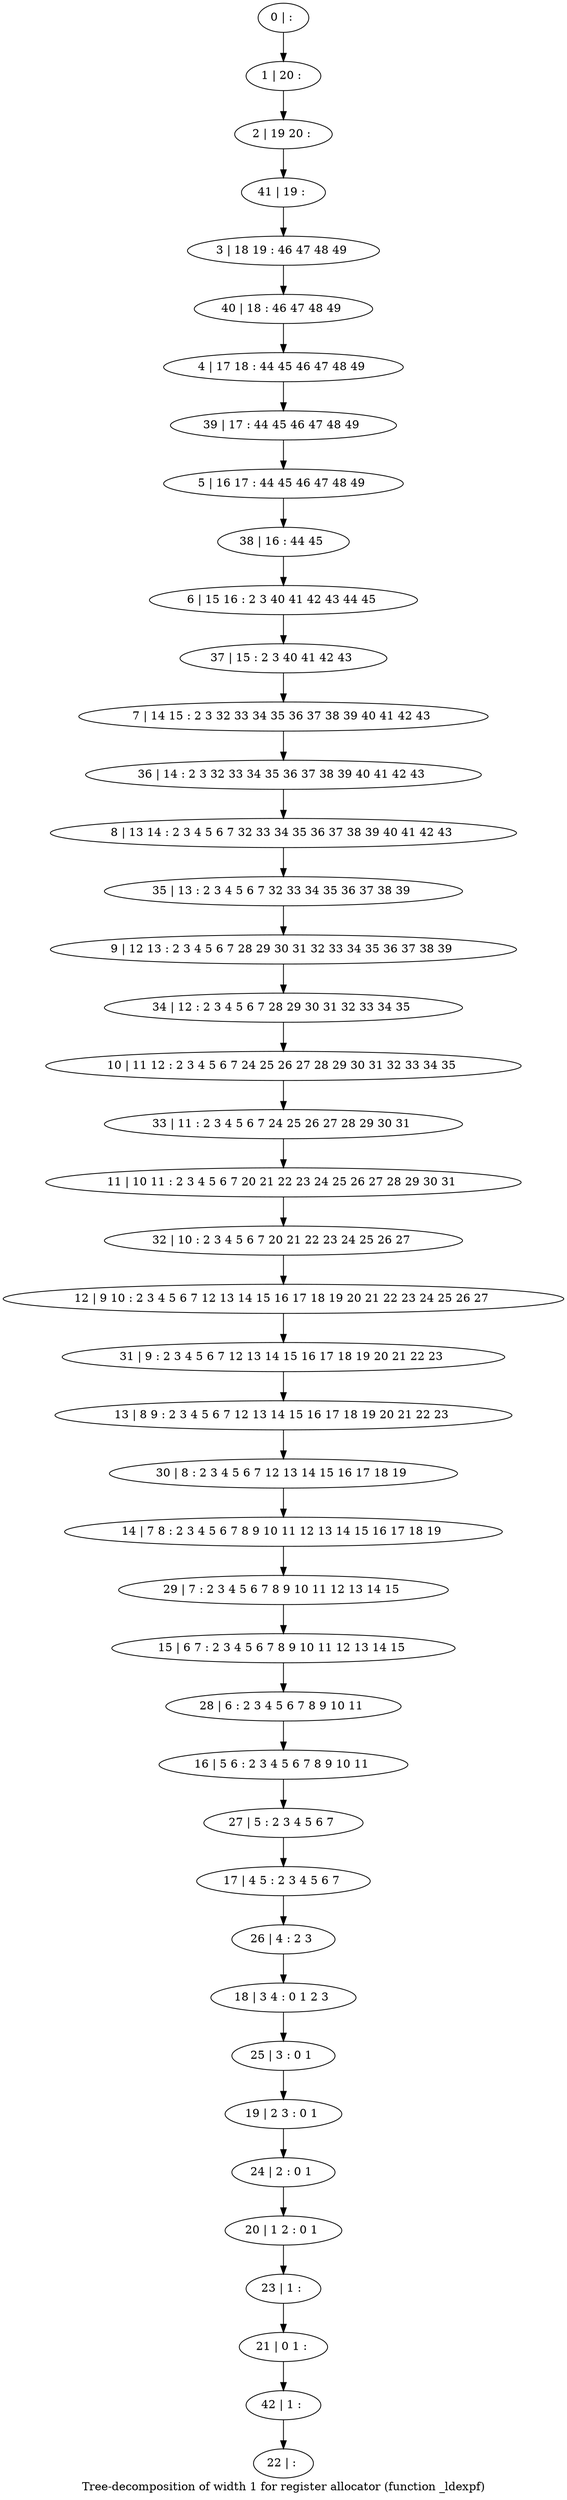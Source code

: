 digraph G {
graph [label="Tree-decomposition of width 1 for register allocator (function _ldexpf)"]
0[label="0 | : "];
1[label="1 | 20 : "];
2[label="2 | 19 20 : "];
3[label="3 | 18 19 : 46 47 48 49 "];
4[label="4 | 17 18 : 44 45 46 47 48 49 "];
5[label="5 | 16 17 : 44 45 46 47 48 49 "];
6[label="6 | 15 16 : 2 3 40 41 42 43 44 45 "];
7[label="7 | 14 15 : 2 3 32 33 34 35 36 37 38 39 40 41 42 43 "];
8[label="8 | 13 14 : 2 3 4 5 6 7 32 33 34 35 36 37 38 39 40 41 42 43 "];
9[label="9 | 12 13 : 2 3 4 5 6 7 28 29 30 31 32 33 34 35 36 37 38 39 "];
10[label="10 | 11 12 : 2 3 4 5 6 7 24 25 26 27 28 29 30 31 32 33 34 35 "];
11[label="11 | 10 11 : 2 3 4 5 6 7 20 21 22 23 24 25 26 27 28 29 30 31 "];
12[label="12 | 9 10 : 2 3 4 5 6 7 12 13 14 15 16 17 18 19 20 21 22 23 24 25 26 27 "];
13[label="13 | 8 9 : 2 3 4 5 6 7 12 13 14 15 16 17 18 19 20 21 22 23 "];
14[label="14 | 7 8 : 2 3 4 5 6 7 8 9 10 11 12 13 14 15 16 17 18 19 "];
15[label="15 | 6 7 : 2 3 4 5 6 7 8 9 10 11 12 13 14 15 "];
16[label="16 | 5 6 : 2 3 4 5 6 7 8 9 10 11 "];
17[label="17 | 4 5 : 2 3 4 5 6 7 "];
18[label="18 | 3 4 : 0 1 2 3 "];
19[label="19 | 2 3 : 0 1 "];
20[label="20 | 1 2 : 0 1 "];
21[label="21 | 0 1 : "];
22[label="22 | : "];
23[label="23 | 1 : "];
24[label="24 | 2 : 0 1 "];
25[label="25 | 3 : 0 1 "];
26[label="26 | 4 : 2 3 "];
27[label="27 | 5 : 2 3 4 5 6 7 "];
28[label="28 | 6 : 2 3 4 5 6 7 8 9 10 11 "];
29[label="29 | 7 : 2 3 4 5 6 7 8 9 10 11 12 13 14 15 "];
30[label="30 | 8 : 2 3 4 5 6 7 12 13 14 15 16 17 18 19 "];
31[label="31 | 9 : 2 3 4 5 6 7 12 13 14 15 16 17 18 19 20 21 22 23 "];
32[label="32 | 10 : 2 3 4 5 6 7 20 21 22 23 24 25 26 27 "];
33[label="33 | 11 : 2 3 4 5 6 7 24 25 26 27 28 29 30 31 "];
34[label="34 | 12 : 2 3 4 5 6 7 28 29 30 31 32 33 34 35 "];
35[label="35 | 13 : 2 3 4 5 6 7 32 33 34 35 36 37 38 39 "];
36[label="36 | 14 : 2 3 32 33 34 35 36 37 38 39 40 41 42 43 "];
37[label="37 | 15 : 2 3 40 41 42 43 "];
38[label="38 | 16 : 44 45 "];
39[label="39 | 17 : 44 45 46 47 48 49 "];
40[label="40 | 18 : 46 47 48 49 "];
41[label="41 | 19 : "];
42[label="42 | 1 : "];
0->1 ;
1->2 ;
23->21 ;
20->23 ;
24->20 ;
19->24 ;
25->19 ;
18->25 ;
26->18 ;
17->26 ;
27->17 ;
16->27 ;
28->16 ;
15->28 ;
29->15 ;
14->29 ;
30->14 ;
13->30 ;
31->13 ;
12->31 ;
32->12 ;
11->32 ;
33->11 ;
10->33 ;
34->10 ;
9->34 ;
35->9 ;
8->35 ;
36->8 ;
7->36 ;
37->7 ;
6->37 ;
38->6 ;
5->38 ;
39->5 ;
4->39 ;
40->4 ;
3->40 ;
41->3 ;
2->41 ;
42->22 ;
21->42 ;
}
